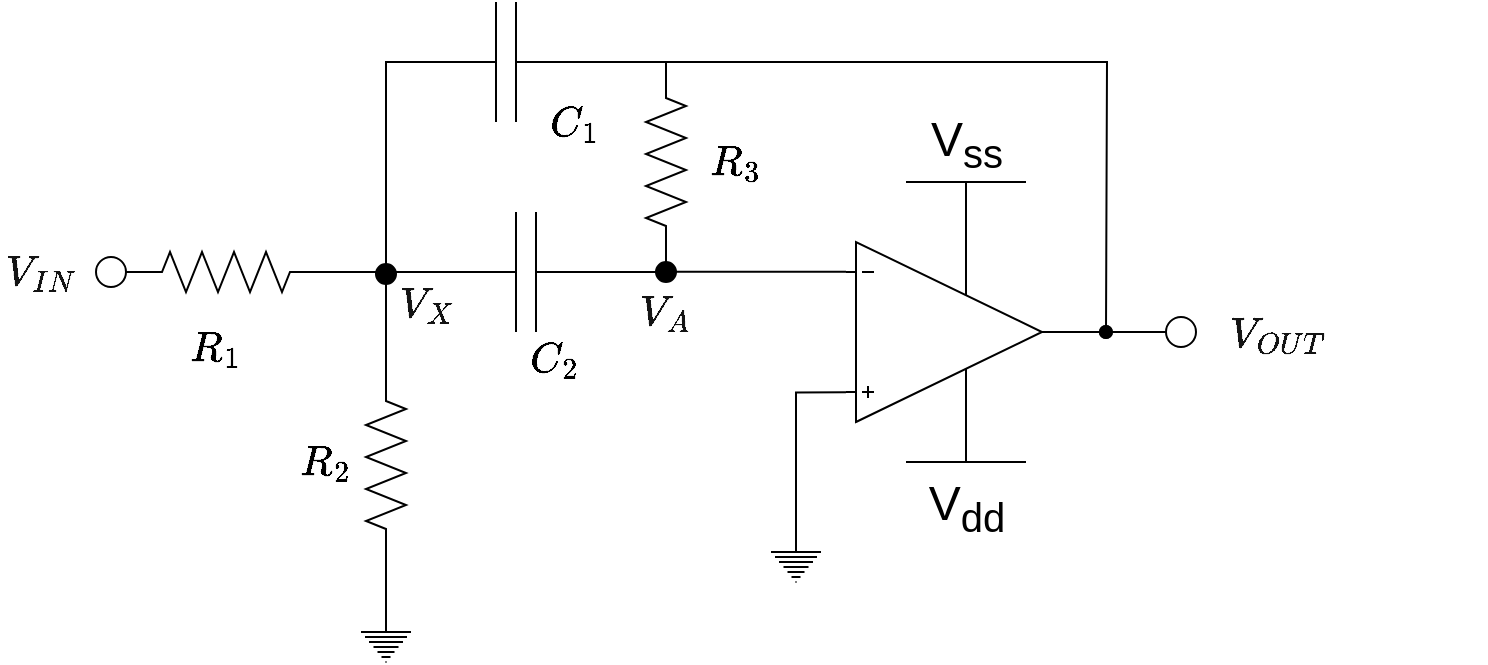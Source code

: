 <mxfile version="12.2.0" type="device" pages="1"><diagram id="emugf90hG7q8Wc_0SEAS" name="Page-1"><mxGraphModel dx="1209" dy="573" grid="1" gridSize="10" guides="1" tooltips="1" connect="1" arrows="1" fold="1" page="1" pageScale="1" pageWidth="1169" pageHeight="827" math="1" shadow="0"><root><mxCell id="0"/><mxCell id="1" parent="0"/><mxCell id="65DDk7XUK_T62n9Xn7t1-24" style="edgeStyle=orthogonalEdgeStyle;rounded=0;orthogonalLoop=1;jettySize=auto;html=1;exitX=1;exitY=0.5;exitDx=0;exitDy=0;exitPerimeter=0;entryX=0;entryY=0.5;entryDx=0;entryDy=0;entryPerimeter=0;startArrow=none;startFill=0;endArrow=none;endFill=0;" parent="1" source="mdJtWlVTuIubncSds7uT-20" target="65DDk7XUK_T62n9Xn7t1-2" edge="1"><mxGeometry relative="1" as="geometry"><Array as="points"><mxPoint x="220" y="156"/></Array></mxGeometry></mxCell><mxCell id="65DDk7XUK_T62n9Xn7t1-1" value="" style="pointerEvents=1;verticalLabelPosition=bottom;shadow=0;dashed=0;align=center;fillColor=#ffffff;html=1;verticalAlign=top;strokeWidth=1;shape=mxgraph.electrical.resistors.resistor_2;" parent="1" vertex="1"><mxGeometry x="90" y="145" width="100" height="20" as="geometry"/></mxCell><mxCell id="mdJtWlVTuIubncSds7uT-8" style="edgeStyle=orthogonalEdgeStyle;rounded=0;orthogonalLoop=1;jettySize=auto;html=1;exitX=1;exitY=0.5;exitDx=0;exitDy=0;exitPerimeter=0;entryX=0.5;entryY=0;entryDx=0;entryDy=0;entryPerimeter=0;endArrow=none;endFill=0;" edge="1" parent="1" source="65DDk7XUK_T62n9Xn7t1-2" target="65DDk7XUK_T62n9Xn7t1-15"><mxGeometry relative="1" as="geometry"/></mxCell><mxCell id="65DDk7XUK_T62n9Xn7t1-2" value="" style="pointerEvents=1;verticalLabelPosition=bottom;shadow=0;dashed=0;align=center;fillColor=#ffffff;html=1;verticalAlign=top;strokeWidth=1;shape=mxgraph.electrical.resistors.resistor_2;rotation=90;" parent="1" vertex="1"><mxGeometry x="170" y="241.5" width="100" height="20" as="geometry"/></mxCell><mxCell id="65DDk7XUK_T62n9Xn7t1-25" style="edgeStyle=orthogonalEdgeStyle;rounded=0;orthogonalLoop=1;jettySize=auto;html=1;exitX=1;exitY=0.5;exitDx=0;exitDy=0;exitPerimeter=0;startArrow=none;startFill=0;endArrow=oval;endFill=1;" parent="1" source="65DDk7XUK_T62n9Xn7t1-3" edge="1"><mxGeometry relative="1" as="geometry"><mxPoint x="580" y="185" as="targetPoint"/><mxPoint x="330.032" y="55" as="sourcePoint"/></mxGeometry></mxCell><mxCell id="mdJtWlVTuIubncSds7uT-7" style="edgeStyle=orthogonalEdgeStyle;rounded=0;orthogonalLoop=1;jettySize=auto;html=1;exitX=0;exitY=0.5;exitDx=0;exitDy=0;exitPerimeter=0;endArrow=none;endFill=0;" edge="1" parent="1" source="65DDk7XUK_T62n9Xn7t1-3"><mxGeometry relative="1" as="geometry"><mxPoint x="220" y="160" as="targetPoint"/><Array as="points"><mxPoint x="220" y="50"/></Array></mxGeometry></mxCell><mxCell id="65DDk7XUK_T62n9Xn7t1-3" value="" style="pointerEvents=1;verticalLabelPosition=bottom;shadow=0;dashed=0;align=center;fillColor=#ffffff;html=1;verticalAlign=top;strokeWidth=1;shape=mxgraph.electrical.capacitors.capacitor_1;" parent="1" vertex="1"><mxGeometry x="230" y="20" width="100" height="60" as="geometry"/></mxCell><mxCell id="mdJtWlVTuIubncSds7uT-5" style="edgeStyle=orthogonalEdgeStyle;rounded=0;orthogonalLoop=1;jettySize=auto;html=1;exitX=0;exitY=0.835;exitDx=0;exitDy=0;exitPerimeter=0;endArrow=none;endFill=0;" edge="1" parent="1" source="65DDk7XUK_T62n9Xn7t1-5"><mxGeometry relative="1" as="geometry"><mxPoint x="360" y="154.93" as="targetPoint"/></mxGeometry></mxCell><mxCell id="mdJtWlVTuIubncSds7uT-26" style="edgeStyle=orthogonalEdgeStyle;rounded=0;orthogonalLoop=1;jettySize=auto;html=1;exitX=1;exitY=0.5;exitDx=0;exitDy=0;exitPerimeter=0;endArrow=none;endFill=0;fontColor=#141414;" edge="1" parent="1" source="65DDk7XUK_T62n9Xn7t1-5"><mxGeometry relative="1" as="geometry"><mxPoint x="580" y="185" as="targetPoint"/></mxGeometry></mxCell><mxCell id="mdJtWlVTuIubncSds7uT-29" style="edgeStyle=orthogonalEdgeStyle;rounded=0;orthogonalLoop=1;jettySize=auto;html=1;exitX=0;exitY=0.165;exitDx=0;exitDy=0;exitPerimeter=0;entryX=0.5;entryY=0;entryDx=0;entryDy=0;entryPerimeter=0;endArrow=none;endFill=0;fontColor=#141414;" edge="1" parent="1" source="65DDk7XUK_T62n9Xn7t1-5" target="65DDk7XUK_T62n9Xn7t1-14"><mxGeometry relative="1" as="geometry"/></mxCell><mxCell id="65DDk7XUK_T62n9Xn7t1-5" value="" style="verticalLabelPosition=bottom;shadow=0;dashed=0;align=center;fillColor=#ffffff;html=1;verticalAlign=top;strokeWidth=1;shape=stencil(pVbLboMwEPwajo2wnVA4pqS99hsc4hQrxkbGSdq/74KhjXmFh4QieZbZmV0vq3gkLlKaMw/7tMhZYjxy8DC+Uc3pUQCMIZJaMPLtUdKMWeQzZ5oariQVgO+zHH6RfakwWl3YnZ9MzeYyZZobG73XGcPySN49fw9g+ZA4UVKCD0haOJGHOOSmXBrHCpcvNjVY4hkzTFu89vztnH7q0wYFuwr5mCfl4bcFYiFZIKauZoIUakktEAIYrkygKYVtAoTbnUSLJfFCyTDqkSQxIEMzROIjTS5fWl3lqddoTstx7QSacKZu7N/TzvUzWH/DFlw+sO3s/9G3w1fWz3fVo+fyiVAFG7ohwDu1V+hAw0h8VpqNdPLMhbA7YEhyVq/dbwmta9YE+pj66zr1CXRXPWgVP3fSWnwcjKyHSQ4CMiHDqIfweQ2ug3Dd/aPtugFA7oKtV9EM/RY/XFX+7AFslT/C798ETaz/g644nXVQofa/RQX8Ag==);flipV=1;" parent="1" vertex="1"><mxGeometry x="450" y="140" width="98" height="90" as="geometry"/></mxCell><mxCell id="65DDk7XUK_T62n9Xn7t1-9" value="V&lt;sub&gt;dd&lt;/sub&gt;" style="pointerEvents=1;verticalLabelPosition=bottom;shadow=0;dashed=0;align=center;fillColor=#ffffff;html=1;verticalAlign=top;strokeWidth=1;shape=mxgraph.electrical.signal_sources.vdd;fontSize=24;" parent="1" vertex="1"><mxGeometry x="480" y="210" width="60" height="40" as="geometry"/></mxCell><mxCell id="65DDk7XUK_T62n9Xn7t1-12" value="V&lt;sub&gt;ss&lt;/sub&gt;" style="verticalLabelPosition=top;verticalAlign=bottom;shape=mxgraph.electrical.signal_sources.vss2;shadow=0;dashed=0;fillColor=#ffffff;align=center;strokeColor=#000000;strokeWidth=1;fontSize=24;html=1;" parent="1" vertex="1"><mxGeometry x="480" y="110" width="60" height="40" as="geometry"/></mxCell><mxCell id="65DDk7XUK_T62n9Xn7t1-14" value="" style="pointerEvents=1;verticalLabelPosition=bottom;shadow=0;dashed=0;align=center;fillColor=#ffffff;html=1;verticalAlign=top;strokeWidth=1;shape=mxgraph.electrical.signal_sources.protective_earth;" parent="1" vertex="1"><mxGeometry x="412.5" y="290" width="25" height="20" as="geometry"/></mxCell><mxCell id="65DDk7XUK_T62n9Xn7t1-15" value="" style="pointerEvents=1;verticalLabelPosition=bottom;shadow=0;dashed=0;align=center;fillColor=#ffffff;html=1;verticalAlign=top;strokeWidth=1;shape=mxgraph.electrical.signal_sources.protective_earth;" parent="1" vertex="1"><mxGeometry x="207.5" y="330" width="25" height="20" as="geometry"/></mxCell><mxCell id="65DDk7XUK_T62n9Xn7t1-29" value="" style="verticalLabelPosition=bottom;shadow=0;dashed=0;align=center;fillColor=#ffffff;html=1;verticalAlign=top;strokeWidth=1;shape=ellipse;perimeter=ellipsePerimeter;" parent="1" vertex="1"><mxGeometry x="75" y="147.5" width="15" height="15" as="geometry"/></mxCell><mxCell id="65DDk7XUK_T62n9Xn7t1-31" style="edgeStyle=orthogonalEdgeStyle;rounded=0;orthogonalLoop=1;jettySize=auto;html=1;exitX=0;exitY=0.5;exitDx=0;exitDy=0;startArrow=none;startFill=0;endArrow=oval;endFill=1;" parent="1" source="65DDk7XUK_T62n9Xn7t1-30" edge="1"><mxGeometry relative="1" as="geometry"><mxPoint x="579.935" y="185" as="targetPoint"/></mxGeometry></mxCell><mxCell id="65DDk7XUK_T62n9Xn7t1-30" value="" style="verticalLabelPosition=bottom;shadow=0;dashed=0;align=center;fillColor=#ffffff;html=1;verticalAlign=top;strokeWidth=1;shape=ellipse;perimeter=ellipsePerimeter;" parent="1" vertex="1"><mxGeometry x="610" y="177.5" width="15" height="15" as="geometry"/></mxCell><mxCell id="65DDk7XUK_T62n9Xn7t1-32" value="$$R_1$$" style="text;html=1;resizable=0;points=[];autosize=1;align=left;verticalAlign=top;spacingTop=-4;fontSize=18;" parent="1" vertex="1"><mxGeometry x="120" y="162.5" width="70" height="20" as="geometry"/></mxCell><mxCell id="65DDk7XUK_T62n9Xn7t1-33" value="$$R_2$$" style="text;html=1;resizable=0;points=[];autosize=1;align=left;verticalAlign=top;spacingTop=-4;fontSize=18;" parent="1" vertex="1"><mxGeometry x="175" y="220" width="90" height="20" as="geometry"/></mxCell><mxCell id="65DDk7XUK_T62n9Xn7t1-34" value="$$C_1$$" style="text;html=1;resizable=0;points=[];autosize=1;align=left;verticalAlign=top;spacingTop=-4;fontSize=18;" parent="1" vertex="1"><mxGeometry x="300" y="50" width="90" height="20" as="geometry"/></mxCell><mxCell id="65DDk7XUK_T62n9Xn7t1-57" value="$$V_{OUT}$$" style="text;html=1;resizable=0;points=[];autosize=1;align=left;verticalAlign=top;spacingTop=-4;fontSize=18;fontColor=#141414;labelBackgroundColor=#ffffff;" parent="1" vertex="1"><mxGeometry x="640" y="156" width="130" height="20" as="geometry"/></mxCell><mxCell id="vIlmqG_oUyBxFMnsnSbq-2" value="$$V_{A}$$" style="text;html=1;resizable=0;points=[];autosize=1;align=left;verticalAlign=top;spacingTop=-4;fontSize=18;fontColor=#141414;" parent="1" vertex="1"><mxGeometry x="345" y="145" width="100" height="20" as="geometry"/></mxCell><mxCell id="mdJtWlVTuIubncSds7uT-2" style="edgeStyle=orthogonalEdgeStyle;rounded=0;orthogonalLoop=1;jettySize=auto;html=1;exitX=1;exitY=0.5;exitDx=0;exitDy=0;exitPerimeter=0;entryX=1;entryY=0.5;entryDx=0;entryDy=0;entryPerimeter=0;endArrow=none;endFill=0;" edge="1" parent="1" source="mdJtWlVTuIubncSds7uT-3" target="mdJtWlVTuIubncSds7uT-6"><mxGeometry relative="1" as="geometry"/></mxCell><mxCell id="mdJtWlVTuIubncSds7uT-4" value="" style="edgeStyle=orthogonalEdgeStyle;rounded=0;orthogonalLoop=1;jettySize=auto;html=1;endArrow=none;endFill=0;" edge="1" parent="1" source="mdJtWlVTuIubncSds7uT-3" target="65DDk7XUK_T62n9Xn7t1-1"><mxGeometry relative="1" as="geometry"/></mxCell><mxCell id="mdJtWlVTuIubncSds7uT-3" value="" style="pointerEvents=1;verticalLabelPosition=bottom;shadow=0;dashed=0;align=center;fillColor=#ffffff;html=1;verticalAlign=top;strokeWidth=1;shape=mxgraph.electrical.capacitors.capacitor_1;" parent="1" vertex="1"><mxGeometry x="240" y="125" width="100" height="60" as="geometry"/></mxCell><mxCell id="mdJtWlVTuIubncSds7uT-6" value="" style="pointerEvents=1;verticalLabelPosition=bottom;shadow=0;dashed=0;align=center;fillColor=#ffffff;html=1;verticalAlign=top;strokeWidth=1;shape=mxgraph.electrical.resistors.resistor_2;rotation=90;" parent="1" vertex="1"><mxGeometry x="310" y="90" width="100" height="20" as="geometry"/></mxCell><mxCell id="mdJtWlVTuIubncSds7uT-9" value="$$R_3$$" style="text;html=1;resizable=0;points=[];autosize=1;align=left;verticalAlign=top;spacingTop=-4;fontSize=18;" vertex="1" parent="1"><mxGeometry x="380" y="70" width="90" height="20" as="geometry"/></mxCell><mxCell id="mdJtWlVTuIubncSds7uT-19" value="" style="ellipse;whiteSpace=wrap;html=1;aspect=fixed;fillColor=#000000;" vertex="1" parent="1"><mxGeometry x="355" y="150" width="10" height="10" as="geometry"/></mxCell><mxCell id="mdJtWlVTuIubncSds7uT-20" value="" style="ellipse;whiteSpace=wrap;html=1;aspect=fixed;fillColor=#000000;" vertex="1" parent="1"><mxGeometry x="215" y="151" width="10" height="10" as="geometry"/></mxCell><mxCell id="mdJtWlVTuIubncSds7uT-21" style="edgeStyle=orthogonalEdgeStyle;rounded=0;orthogonalLoop=1;jettySize=auto;html=1;exitX=1;exitY=0.5;exitDx=0;exitDy=0;exitPerimeter=0;entryX=0;entryY=0.5;entryDx=0;entryDy=0;entryPerimeter=0;startArrow=none;startFill=0;endArrow=none;endFill=0;" edge="1" parent="1" source="65DDk7XUK_T62n9Xn7t1-1" target="mdJtWlVTuIubncSds7uT-20"><mxGeometry relative="1" as="geometry"><mxPoint x="190.143" y="155.143" as="sourcePoint"/><mxPoint x="219.857" y="201.429" as="targetPoint"/></mxGeometry></mxCell><mxCell id="mdJtWlVTuIubncSds7uT-22" value="$$V_{X}$$" style="text;html=1;resizable=0;points=[];autosize=1;align=left;verticalAlign=top;spacingTop=-4;fontSize=18;fontColor=#141414;" vertex="1" parent="1"><mxGeometry x="225" y="141" width="100" height="20" as="geometry"/></mxCell><mxCell id="mdJtWlVTuIubncSds7uT-23" value="$$C_2$$" style="text;html=1;resizable=0;points=[];autosize=1;align=left;verticalAlign=top;spacingTop=-4;fontSize=18;" vertex="1" parent="1"><mxGeometry x="290" y="167.5" width="90" height="20" as="geometry"/></mxCell><mxCell id="mdJtWlVTuIubncSds7uT-25" value="$$V_{IN}$$" style="text;html=1;resizable=0;points=[];autosize=1;align=left;verticalAlign=top;spacingTop=-4;fontSize=18;fontColor=#141414;labelBackgroundColor=#ffffff;" vertex="1" parent="1"><mxGeometry x="27.5" y="125" width="110" height="20" as="geometry"/></mxCell></root></mxGraphModel></diagram></mxfile>